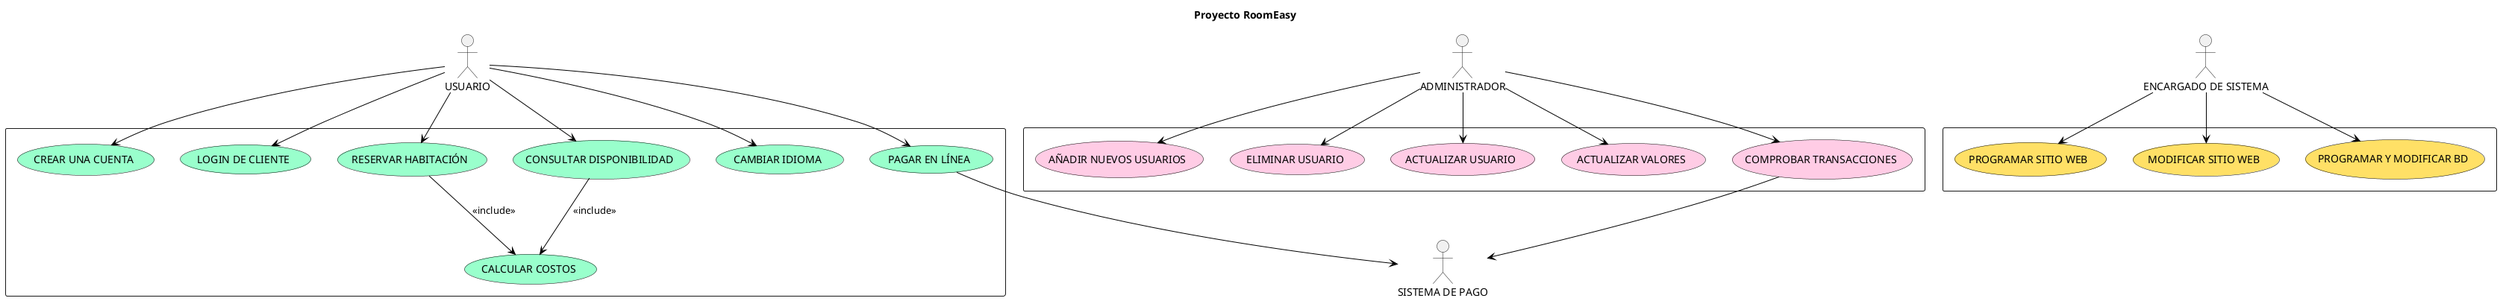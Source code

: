 @startuml
title Proyecto RoomEasy

skinparam backgroundColor white
skinparam usecase {
    BackgroundColor white
    BorderColor black
    ArrowColor black
}

actor "USUARIO" as User
actor "ADMINISTRADOR" as Admin
actor "ENCARGADO DE SISTEMA" as Dev

actor "SISTEMA DE PAGO" as Pago

rectangle {
    usecase "CREAR UNA CUENTA" as US1 #99FFCC
    usecase "LOGIN DE CLIENTE" as US2 #99FFCC
    usecase "RESERVAR HABITACIÓN" as US3 #99FFCC
    usecase "CALCULAR COSTOS" as US4 #99FFCC
    usecase "CONSULTAR DISPONIBILIDAD" as US5 #99FFCC
    usecase "CAMBIAR IDIOMA" as US6 #99FFCC
    usecase "PAGAR EN LÍNEA" as US7 #99FFCC
}

rectangle {
    usecase "AÑADIR NUEVOS USUARIOS" as AD1 #FFCCE5
    usecase "ELIMINAR USUARIO" as AD2 #FFCCE5
    usecase "ACTUALIZAR USUARIO" as AD3 #FFCCE5
    usecase "ACTUALIZAR VALORES" as AD4 #FFCCE5
    usecase "COMPROBAR TRANSACCIONES" as AD5 #FFCCE5
}

rectangle {
    usecase "PROGRAMAR SITIO WEB" as DEV1 #FFE066
    usecase "MODIFICAR SITIO WEB" as DEV2 #FFE066
    usecase "PROGRAMAR Y MODIFICAR BD" as DEV3 #FFE066
}

User --> US1
User --> US2
User --> US3
User --> US5
User --> US6
User --> US7

US3 --> US4 : <<include>>
US5 --> US4 : <<include>>

Admin --> AD1
Admin --> AD2
Admin --> AD3
Admin --> AD4
Admin --> AD5

Dev --> DEV1
Dev --> DEV2
Dev --> DEV3

US7 --> Pago
AD5 --> Pago

@enduml